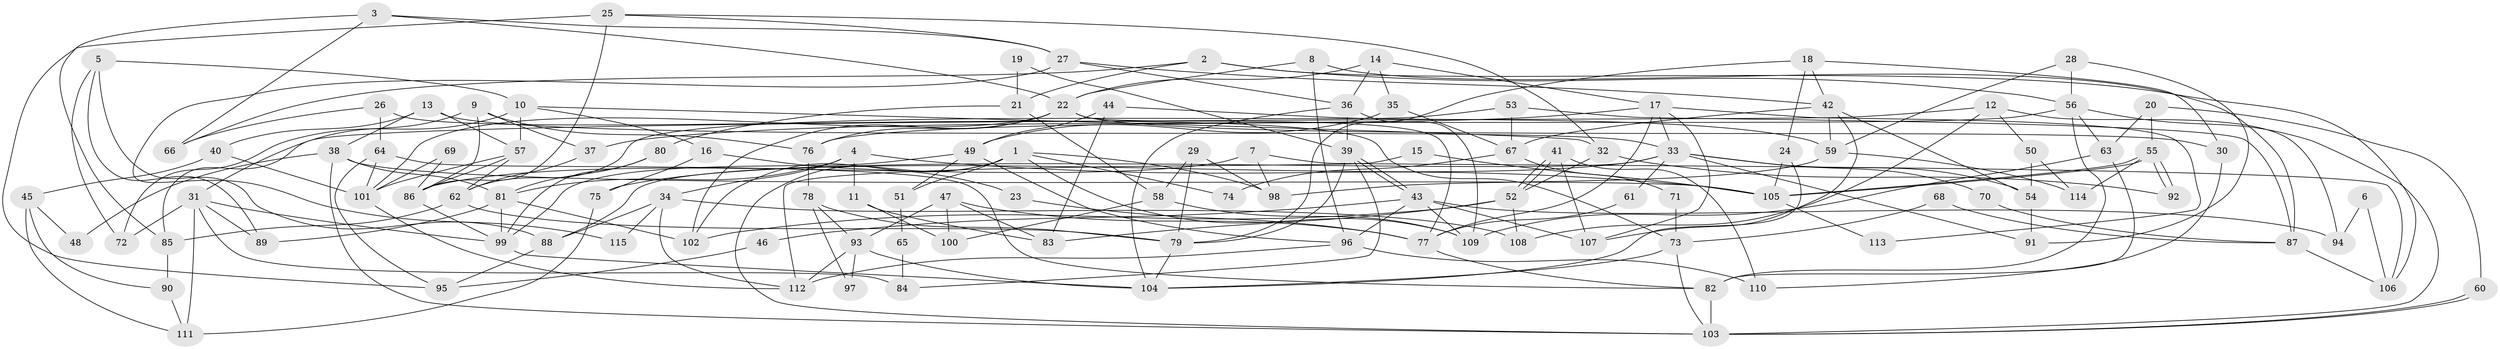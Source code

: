// coarse degree distribution, {6: 0.1125, 4: 0.175, 3: 0.2375, 2: 0.125, 5: 0.125, 8: 0.0875, 7: 0.1125, 10: 0.025}
// Generated by graph-tools (version 1.1) at 2025/52/02/27/25 19:52:01]
// undirected, 115 vertices, 230 edges
graph export_dot {
graph [start="1"]
  node [color=gray90,style=filled];
  1;
  2;
  3;
  4;
  5;
  6;
  7;
  8;
  9;
  10;
  11;
  12;
  13;
  14;
  15;
  16;
  17;
  18;
  19;
  20;
  21;
  22;
  23;
  24;
  25;
  26;
  27;
  28;
  29;
  30;
  31;
  32;
  33;
  34;
  35;
  36;
  37;
  38;
  39;
  40;
  41;
  42;
  43;
  44;
  45;
  46;
  47;
  48;
  49;
  50;
  51;
  52;
  53;
  54;
  55;
  56;
  57;
  58;
  59;
  60;
  61;
  62;
  63;
  64;
  65;
  66;
  67;
  68;
  69;
  70;
  71;
  72;
  73;
  74;
  75;
  76;
  77;
  78;
  79;
  80;
  81;
  82;
  83;
  84;
  85;
  86;
  87;
  88;
  89;
  90;
  91;
  92;
  93;
  94;
  95;
  96;
  97;
  98;
  99;
  100;
  101;
  102;
  103;
  104;
  105;
  106;
  107;
  108;
  109;
  110;
  111;
  112;
  113;
  114;
  115;
  1 -- 98;
  1 -- 103;
  1 -- 51;
  1 -- 74;
  1 -- 102;
  1 -- 109;
  2 -- 56;
  2 -- 66;
  2 -- 21;
  2 -- 106;
  3 -- 27;
  3 -- 22;
  3 -- 66;
  3 -- 85;
  4 -- 105;
  4 -- 81;
  4 -- 11;
  4 -- 34;
  5 -- 89;
  5 -- 10;
  5 -- 72;
  5 -- 88;
  6 -- 106;
  6 -- 94;
  7 -- 106;
  7 -- 86;
  7 -- 98;
  8 -- 22;
  8 -- 96;
  8 -- 87;
  9 -- 76;
  9 -- 86;
  9 -- 31;
  9 -- 37;
  10 -- 57;
  10 -- 72;
  10 -- 16;
  10 -- 32;
  11 -- 100;
  11 -- 83;
  12 -- 85;
  12 -- 108;
  12 -- 50;
  12 -- 94;
  13 -- 33;
  13 -- 38;
  13 -- 40;
  13 -- 57;
  14 -- 36;
  14 -- 22;
  14 -- 17;
  14 -- 35;
  15 -- 105;
  15 -- 112;
  16 -- 75;
  16 -- 23;
  17 -- 77;
  17 -- 33;
  17 -- 37;
  17 -- 107;
  17 -- 113;
  18 -- 79;
  18 -- 42;
  18 -- 24;
  18 -- 30;
  19 -- 39;
  19 -- 21;
  20 -- 55;
  20 -- 63;
  20 -- 60;
  21 -- 80;
  21 -- 58;
  22 -- 101;
  22 -- 76;
  22 -- 30;
  22 -- 77;
  22 -- 102;
  23 -- 77;
  24 -- 104;
  24 -- 105;
  25 -- 32;
  25 -- 27;
  25 -- 86;
  25 -- 95;
  26 -- 73;
  26 -- 64;
  26 -- 66;
  27 -- 36;
  27 -- 42;
  27 -- 115;
  28 -- 56;
  28 -- 59;
  28 -- 91;
  29 -- 79;
  29 -- 58;
  29 -- 98;
  30 -- 110;
  31 -- 99;
  31 -- 72;
  31 -- 84;
  31 -- 89;
  31 -- 111;
  32 -- 52;
  32 -- 92;
  33 -- 91;
  33 -- 54;
  33 -- 61;
  33 -- 70;
  33 -- 75;
  33 -- 88;
  34 -- 88;
  34 -- 108;
  34 -- 112;
  34 -- 115;
  35 -- 49;
  35 -- 67;
  36 -- 104;
  36 -- 109;
  36 -- 39;
  37 -- 62;
  38 -- 81;
  38 -- 105;
  38 -- 48;
  38 -- 103;
  39 -- 43;
  39 -- 43;
  39 -- 79;
  39 -- 84;
  40 -- 101;
  40 -- 45;
  41 -- 52;
  41 -- 52;
  41 -- 107;
  41 -- 110;
  42 -- 59;
  42 -- 107;
  42 -- 54;
  42 -- 67;
  43 -- 96;
  43 -- 46;
  43 -- 94;
  43 -- 107;
  43 -- 109;
  44 -- 59;
  44 -- 83;
  44 -- 49;
  45 -- 111;
  45 -- 48;
  45 -- 90;
  46 -- 95;
  47 -- 77;
  47 -- 83;
  47 -- 93;
  47 -- 100;
  49 -- 96;
  49 -- 51;
  49 -- 99;
  50 -- 54;
  50 -- 114;
  51 -- 65;
  52 -- 102;
  52 -- 83;
  52 -- 108;
  53 -- 62;
  53 -- 67;
  53 -- 87;
  54 -- 91;
  55 -- 92;
  55 -- 92;
  55 -- 105;
  55 -- 105;
  55 -- 114;
  56 -- 103;
  56 -- 82;
  56 -- 63;
  56 -- 76;
  57 -- 62;
  57 -- 86;
  57 -- 101;
  58 -- 109;
  58 -- 100;
  59 -- 114;
  59 -- 98;
  60 -- 103;
  60 -- 103;
  61 -- 77;
  62 -- 79;
  62 -- 85;
  63 -- 109;
  63 -- 82;
  64 -- 82;
  64 -- 95;
  64 -- 101;
  65 -- 84;
  67 -- 71;
  67 -- 74;
  68 -- 73;
  68 -- 87;
  69 -- 86;
  69 -- 101;
  70 -- 87;
  71 -- 73;
  73 -- 103;
  73 -- 104;
  75 -- 111;
  76 -- 78;
  77 -- 82;
  78 -- 79;
  78 -- 93;
  78 -- 97;
  79 -- 104;
  80 -- 99;
  80 -- 81;
  81 -- 99;
  81 -- 102;
  81 -- 89;
  82 -- 103;
  85 -- 90;
  86 -- 99;
  87 -- 106;
  88 -- 95;
  90 -- 111;
  93 -- 112;
  93 -- 97;
  93 -- 104;
  96 -- 112;
  96 -- 110;
  99 -- 104;
  101 -- 112;
  105 -- 113;
}
